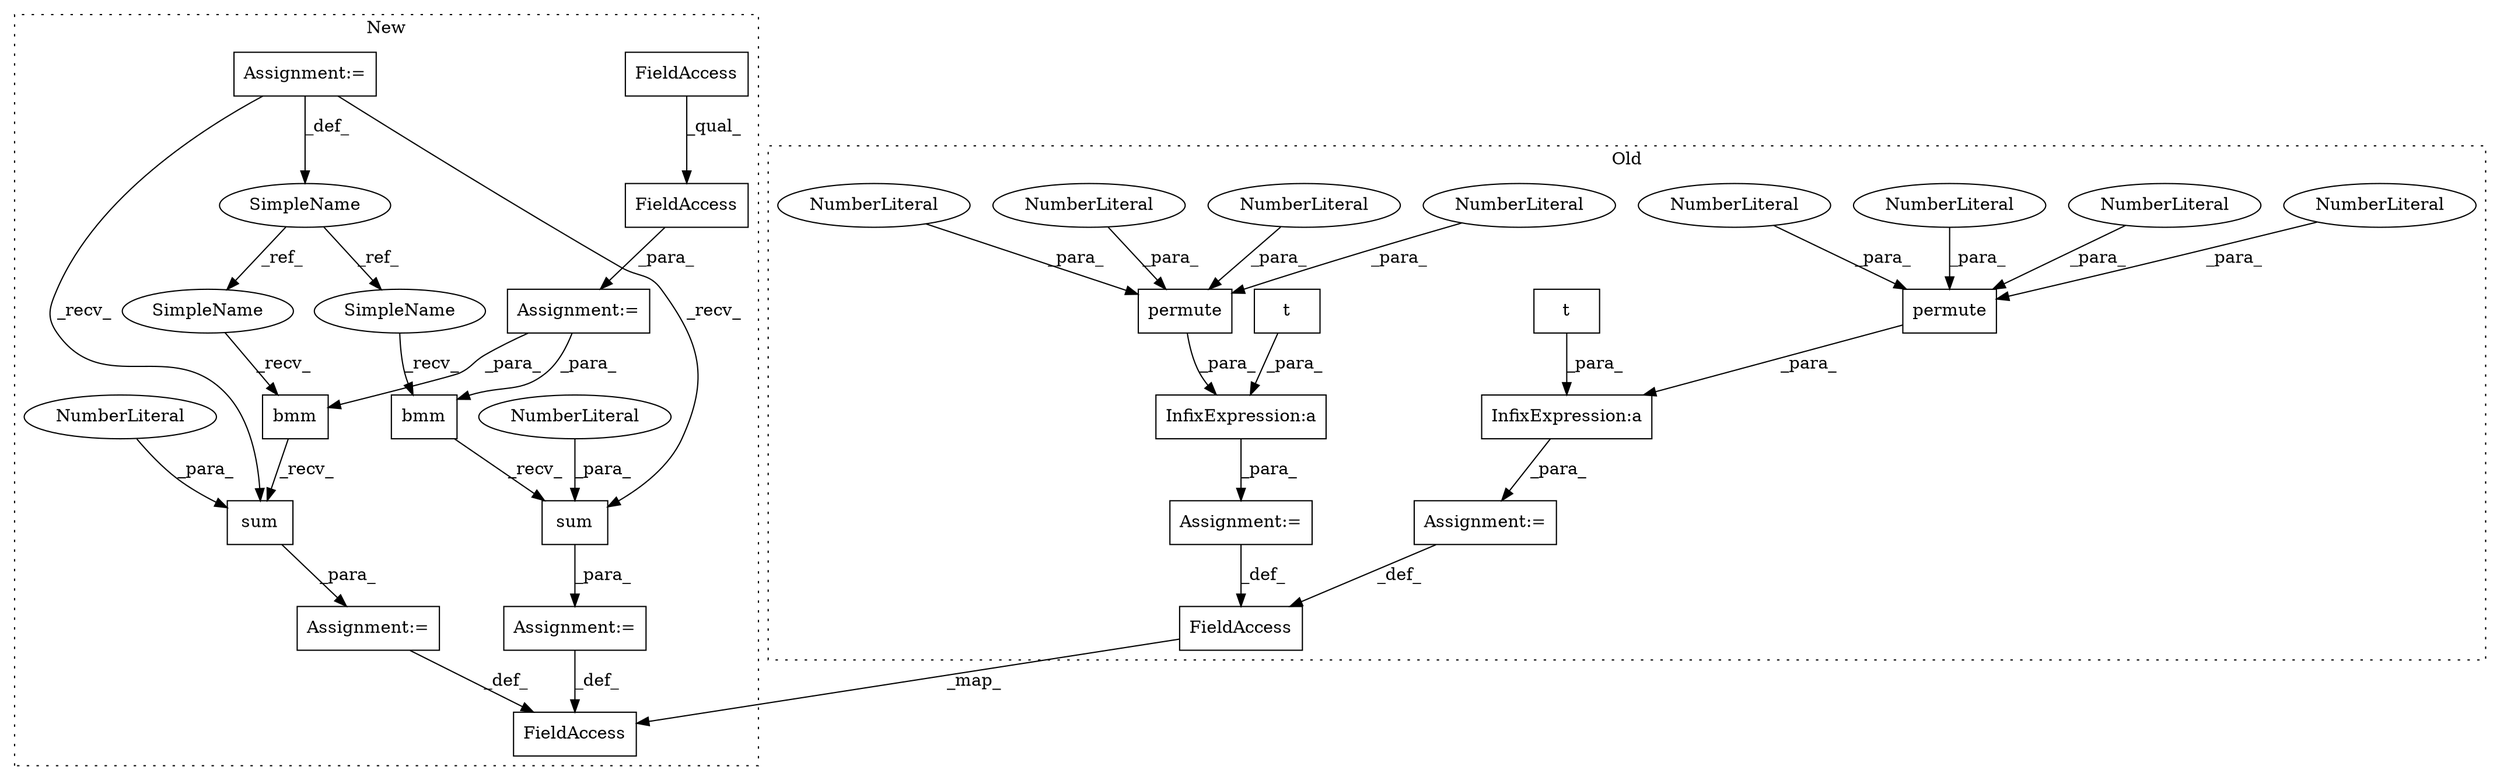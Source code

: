digraph G {
subgraph cluster0 {
1 [label="permute" a="32" s="9050,9065" l="8,1" shape="box"];
3 [label="InfixExpression:a" a="27" s="9225" l="3" shape="box"];
4 [label="NumberLiteral" a="34" s="9060" l="1" shape="ellipse"];
5 [label="NumberLiteral" a="34" s="9062" l="1" shape="ellipse"];
6 [label="NumberLiteral" a="34" s="9064" l="1" shape="ellipse"];
7 [label="NumberLiteral" a="34" s="9058" l="1" shape="ellipse"];
8 [label="t" a="32" s="9237" l="3" shape="box"];
15 [label="Assignment:=" a="7" s="9215" l="1" shape="box"];
23 [label="FieldAccess" a="22" s="9247" l="17" shape="box"];
24 [label="InfixExpression:a" a="27" s="9115" l="3" shape="box"];
25 [label="t" a="32" s="9127" l="3" shape="box"];
26 [label="permute" a="32" s="8889,8904" l="8,1" shape="box"];
27 [label="NumberLiteral" a="34" s="8897" l="1" shape="ellipse"];
28 [label="NumberLiteral" a="34" s="8901" l="1" shape="ellipse"];
29 [label="NumberLiteral" a="34" s="8903" l="1" shape="ellipse"];
30 [label="NumberLiteral" a="34" s="8899" l="1" shape="ellipse"];
31 [label="Assignment:=" a="7" s="9105" l="1" shape="box"];
label = "Old";
style="dotted";
}
subgraph cluster1 {
2 [label="bmm" a="32" s="9815,9836" l="4,1" shape="box"];
9 [label="SimpleName" a="42" s="9084" l="5" shape="ellipse"];
10 [label="bmm" a="32" s="9935,9956" l="4,1" shape="box"];
11 [label="sum" a="32" s="9838,9843" l="4,1" shape="box"];
12 [label="NumberLiteral" a="34" s="9842" l="1" shape="ellipse"];
13 [label="sum" a="32" s="9958,9963" l="4,1" shape="box"];
14 [label="NumberLiteral" a="34" s="9962" l="1" shape="ellipse"];
16 [label="Assignment:=" a="7" s="9928" l="1" shape="box"];
17 [label="Assignment:=" a="7" s="9808" l="1" shape="box"];
18 [label="Assignment:=" a="7" s="9084" l="5" shape="box"];
19 [label="Assignment:=" a="7" s="9466" l="1" shape="box"];
20 [label="FieldAccess" a="22" s="9467" l="22" shape="box"];
21 [label="FieldAccess" a="22" s="9467" l="11" shape="box"];
22 [label="FieldAccess" a="22" s="9970" l="17" shape="box"];
32 [label="SimpleName" a="42" s="9809" l="5" shape="ellipse"];
33 [label="SimpleName" a="42" s="9929" l="5" shape="ellipse"];
label = "New";
style="dotted";
}
1 -> 3 [label="_para_"];
2 -> 11 [label="_recv_"];
3 -> 15 [label="_para_"];
4 -> 1 [label="_para_"];
5 -> 1 [label="_para_"];
6 -> 1 [label="_para_"];
7 -> 1 [label="_para_"];
8 -> 3 [label="_para_"];
9 -> 33 [label="_ref_"];
9 -> 32 [label="_ref_"];
10 -> 13 [label="_recv_"];
11 -> 17 [label="_para_"];
12 -> 11 [label="_para_"];
13 -> 16 [label="_para_"];
14 -> 13 [label="_para_"];
15 -> 23 [label="_def_"];
16 -> 22 [label="_def_"];
17 -> 22 [label="_def_"];
18 -> 13 [label="_recv_"];
18 -> 11 [label="_recv_"];
18 -> 9 [label="_def_"];
19 -> 2 [label="_para_"];
19 -> 10 [label="_para_"];
20 -> 19 [label="_para_"];
21 -> 20 [label="_qual_"];
23 -> 22 [label="_map_"];
24 -> 31 [label="_para_"];
25 -> 24 [label="_para_"];
26 -> 24 [label="_para_"];
27 -> 26 [label="_para_"];
28 -> 26 [label="_para_"];
29 -> 26 [label="_para_"];
30 -> 26 [label="_para_"];
31 -> 23 [label="_def_"];
32 -> 2 [label="_recv_"];
33 -> 10 [label="_recv_"];
}